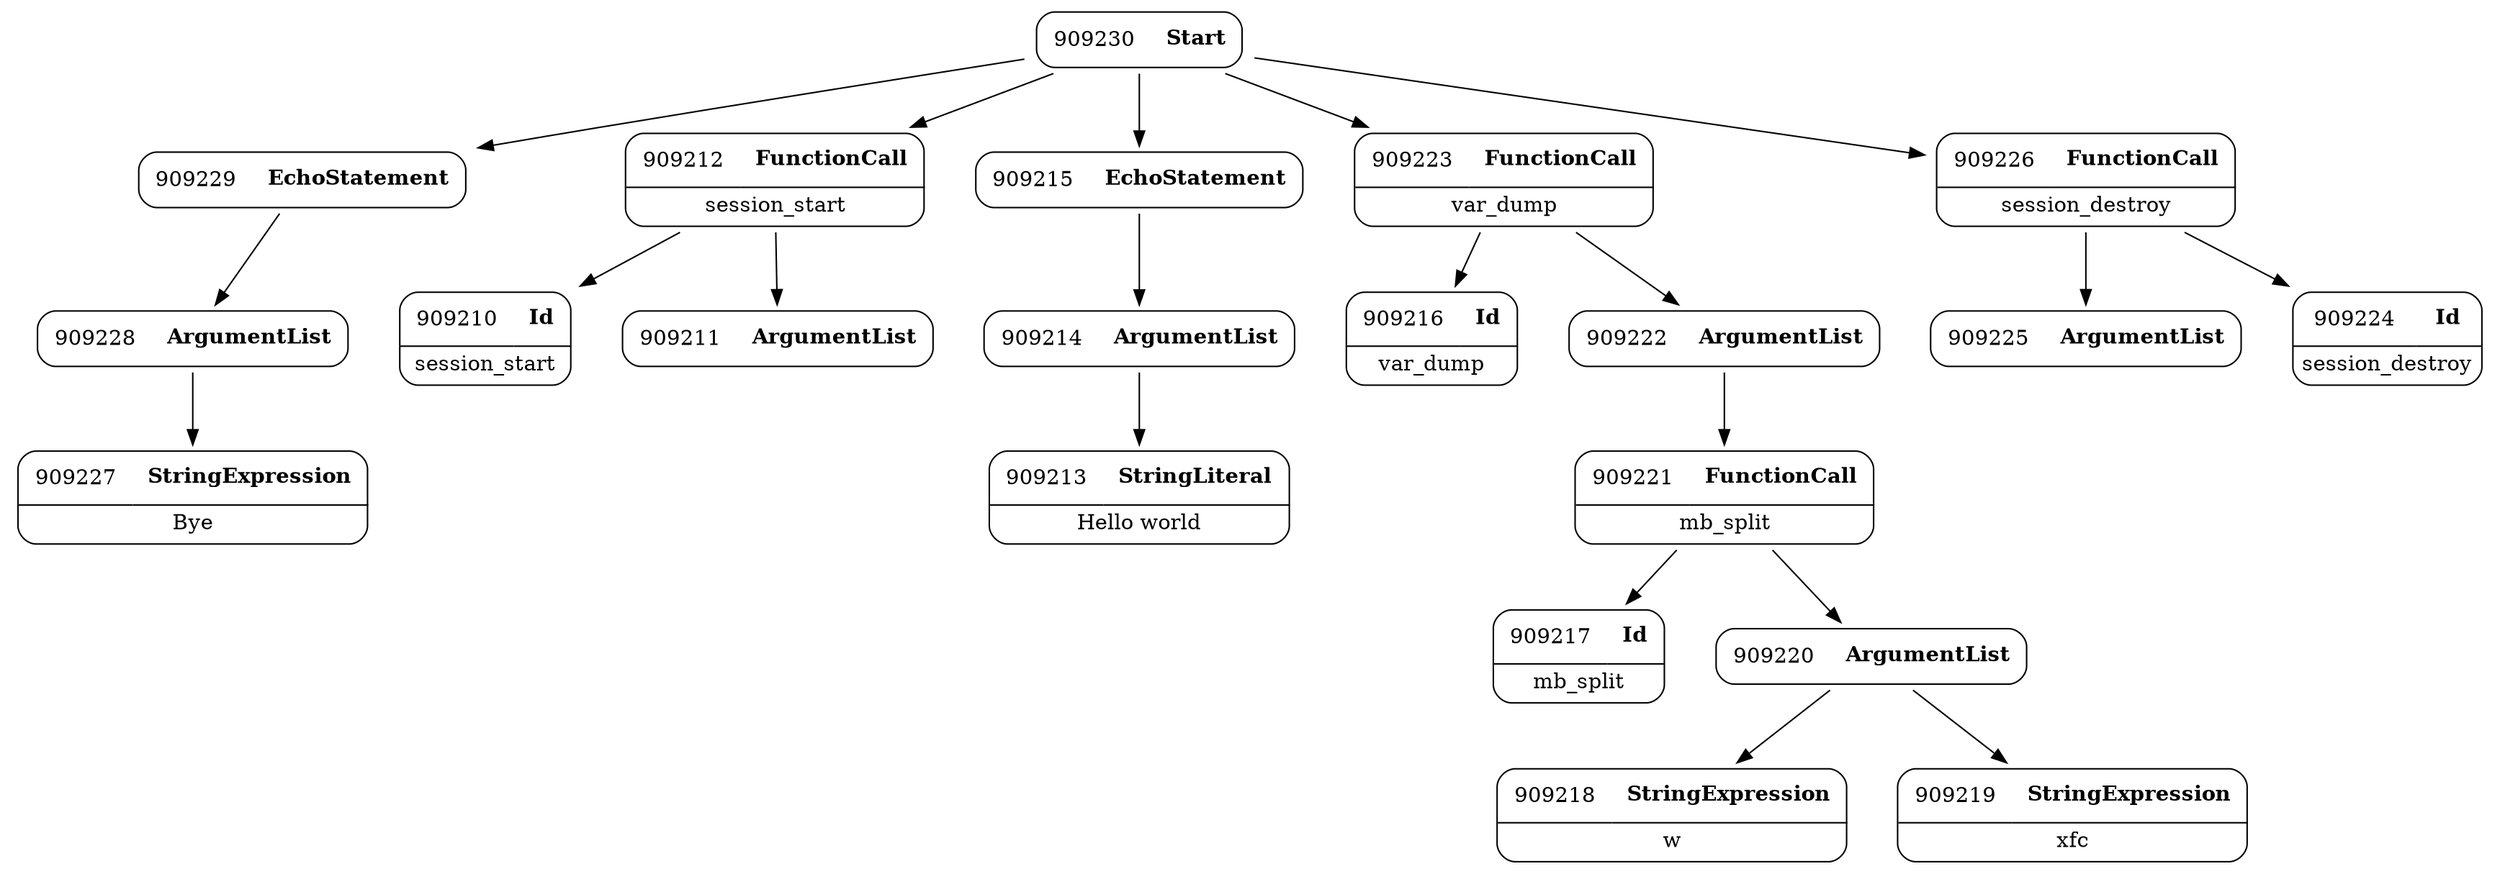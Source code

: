 digraph ast {
node [shape=none];
909229 [label=<<TABLE border='1' cellspacing='0' cellpadding='10' style='rounded' ><TR><TD border='0'>909229</TD><TD border='0'><B>EchoStatement</B></TD></TR></TABLE>>];
909229 -> 909228 [weight=2];
909228 [label=<<TABLE border='1' cellspacing='0' cellpadding='10' style='rounded' ><TR><TD border='0'>909228</TD><TD border='0'><B>ArgumentList</B></TD></TR></TABLE>>];
909228 -> 909227 [weight=2];
909230 [label=<<TABLE border='1' cellspacing='0' cellpadding='10' style='rounded' ><TR><TD border='0'>909230</TD><TD border='0'><B>Start</B></TD></TR></TABLE>>];
909230 -> 909212 [weight=2];
909230 -> 909215 [weight=2];
909230 -> 909223 [weight=2];
909230 -> 909226 [weight=2];
909230 -> 909229 [weight=2];
909225 [label=<<TABLE border='1' cellspacing='0' cellpadding='10' style='rounded' ><TR><TD border='0'>909225</TD><TD border='0'><B>ArgumentList</B></TD></TR></TABLE>>];
909224 [label=<<TABLE border='1' cellspacing='0' cellpadding='10' style='rounded' ><TR><TD border='0'>909224</TD><TD border='0'><B>Id</B></TD></TR><HR/><TR><TD border='0' cellpadding='5' colspan='2'>session_destroy</TD></TR></TABLE>>];
909227 [label=<<TABLE border='1' cellspacing='0' cellpadding='10' style='rounded' ><TR><TD border='0'>909227</TD><TD border='0'><B>StringExpression</B></TD></TR><HR/><TR><TD border='0' cellpadding='5' colspan='2'>Bye</TD></TR></TABLE>>];
909226 [label=<<TABLE border='1' cellspacing='0' cellpadding='10' style='rounded' ><TR><TD border='0'>909226</TD><TD border='0'><B>FunctionCall</B></TD></TR><HR/><TR><TD border='0' cellpadding='5' colspan='2'>session_destroy</TD></TR></TABLE>>];
909226 -> 909224 [weight=2];
909226 -> 909225 [weight=2];
909221 [label=<<TABLE border='1' cellspacing='0' cellpadding='10' style='rounded' ><TR><TD border='0'>909221</TD><TD border='0'><B>FunctionCall</B></TD></TR><HR/><TR><TD border='0' cellpadding='5' colspan='2'>mb_split</TD></TR></TABLE>>];
909221 -> 909217 [weight=2];
909221 -> 909220 [weight=2];
909220 [label=<<TABLE border='1' cellspacing='0' cellpadding='10' style='rounded' ><TR><TD border='0'>909220</TD><TD border='0'><B>ArgumentList</B></TD></TR></TABLE>>];
909220 -> 909218 [weight=2];
909220 -> 909219 [weight=2];
909223 [label=<<TABLE border='1' cellspacing='0' cellpadding='10' style='rounded' ><TR><TD border='0'>909223</TD><TD border='0'><B>FunctionCall</B></TD></TR><HR/><TR><TD border='0' cellpadding='5' colspan='2'>var_dump</TD></TR></TABLE>>];
909223 -> 909216 [weight=2];
909223 -> 909222 [weight=2];
909222 [label=<<TABLE border='1' cellspacing='0' cellpadding='10' style='rounded' ><TR><TD border='0'>909222</TD><TD border='0'><B>ArgumentList</B></TD></TR></TABLE>>];
909222 -> 909221 [weight=2];
909217 [label=<<TABLE border='1' cellspacing='0' cellpadding='10' style='rounded' ><TR><TD border='0'>909217</TD><TD border='0'><B>Id</B></TD></TR><HR/><TR><TD border='0' cellpadding='5' colspan='2'>mb_split</TD></TR></TABLE>>];
909216 [label=<<TABLE border='1' cellspacing='0' cellpadding='10' style='rounded' ><TR><TD border='0'>909216</TD><TD border='0'><B>Id</B></TD></TR><HR/><TR><TD border='0' cellpadding='5' colspan='2'>var_dump</TD></TR></TABLE>>];
909219 [label=<<TABLE border='1' cellspacing='0' cellpadding='10' style='rounded' ><TR><TD border='0'>909219</TD><TD border='0'><B>StringExpression</B></TD></TR><HR/><TR><TD border='0' cellpadding='5' colspan='2'>xfc</TD></TR></TABLE>>];
909218 [label=<<TABLE border='1' cellspacing='0' cellpadding='10' style='rounded' ><TR><TD border='0'>909218</TD><TD border='0'><B>StringExpression</B></TD></TR><HR/><TR><TD border='0' cellpadding='5' colspan='2'>w</TD></TR></TABLE>>];
909213 [label=<<TABLE border='1' cellspacing='0' cellpadding='10' style='rounded' ><TR><TD border='0'>909213</TD><TD border='0'><B>StringLiteral</B></TD></TR><HR/><TR><TD border='0' cellpadding='5' colspan='2'>Hello world</TD></TR></TABLE>>];
909212 [label=<<TABLE border='1' cellspacing='0' cellpadding='10' style='rounded' ><TR><TD border='0'>909212</TD><TD border='0'><B>FunctionCall</B></TD></TR><HR/><TR><TD border='0' cellpadding='5' colspan='2'>session_start</TD></TR></TABLE>>];
909212 -> 909210 [weight=2];
909212 -> 909211 [weight=2];
909215 [label=<<TABLE border='1' cellspacing='0' cellpadding='10' style='rounded' ><TR><TD border='0'>909215</TD><TD border='0'><B>EchoStatement</B></TD></TR></TABLE>>];
909215 -> 909214 [weight=2];
909214 [label=<<TABLE border='1' cellspacing='0' cellpadding='10' style='rounded' ><TR><TD border='0'>909214</TD><TD border='0'><B>ArgumentList</B></TD></TR></TABLE>>];
909214 -> 909213 [weight=2];
909211 [label=<<TABLE border='1' cellspacing='0' cellpadding='10' style='rounded' ><TR><TD border='0'>909211</TD><TD border='0'><B>ArgumentList</B></TD></TR></TABLE>>];
909210 [label=<<TABLE border='1' cellspacing='0' cellpadding='10' style='rounded' ><TR><TD border='0'>909210</TD><TD border='0'><B>Id</B></TD></TR><HR/><TR><TD border='0' cellpadding='5' colspan='2'>session_start</TD></TR></TABLE>>];
}
